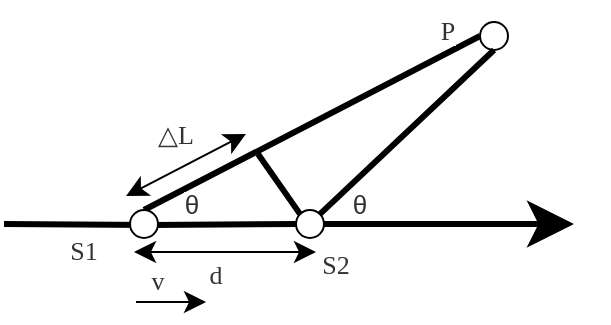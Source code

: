 <mxfile version="15.8.4" type="device"><diagram id="tnncp4Arct7BpLgvyAWL" name="第 1 页"><mxGraphModel dx="474" dy="288" grid="0" gridSize="10" guides="1" tooltips="1" connect="1" arrows="1" fold="1" page="1" pageScale="1" pageWidth="2336" pageHeight="1654" math="0" shadow="0"><root><mxCell id="0"/><mxCell id="1" parent="0"/><mxCell id="k9M7IO-fKU5-3H_aBv5Z-1" value="" style="ellipse;whiteSpace=wrap;html=1;aspect=fixed;" vertex="1" parent="1"><mxGeometry x="572" y="346" width="14" height="14" as="geometry"/></mxCell><mxCell id="k9M7IO-fKU5-3H_aBv5Z-4" style="edgeStyle=orthogonalEdgeStyle;rounded=0;orthogonalLoop=1;jettySize=auto;html=1;exitX=1;exitY=0.5;exitDx=0;exitDy=0;endSize=14;startArrow=none;strokeWidth=3;" edge="1" parent="1" source="k9M7IO-fKU5-3H_aBv5Z-8"><mxGeometry relative="1" as="geometry"><mxPoint x="619" y="447" as="targetPoint"/><mxPoint x="334" y="447" as="sourcePoint"/></mxGeometry></mxCell><mxCell id="k9M7IO-fKU5-3H_aBv5Z-8" value="" style="ellipse;whiteSpace=wrap;html=1;aspect=fixed;" vertex="1" parent="1"><mxGeometry x="480" y="440" width="14" height="14" as="geometry"/></mxCell><mxCell id="k9M7IO-fKU5-3H_aBv5Z-9" value="" style="edgeStyle=orthogonalEdgeStyle;rounded=0;orthogonalLoop=1;jettySize=auto;html=1;exitX=1;exitY=0.5;exitDx=0;exitDy=0;endSize=14;endArrow=none;strokeWidth=3;" edge="1" parent="1" target="k9M7IO-fKU5-3H_aBv5Z-8"><mxGeometry relative="1" as="geometry"><mxPoint x="619" y="447" as="targetPoint"/><mxPoint x="334.0" y="447" as="sourcePoint"/></mxGeometry></mxCell><mxCell id="k9M7IO-fKU5-3H_aBv5Z-11" value="" style="endArrow=none;html=1;rounded=0;endSize=14;strokeWidth=3;entryX=0;entryY=0.5;entryDx=0;entryDy=0;" edge="1" parent="1" target="k9M7IO-fKU5-3H_aBv5Z-1"><mxGeometry width="50" height="50" relative="1" as="geometry"><mxPoint x="404" y="440" as="sourcePoint"/><mxPoint x="535" y="357" as="targetPoint"/></mxGeometry></mxCell><mxCell id="k9M7IO-fKU5-3H_aBv5Z-12" value="" style="endArrow=none;html=1;rounded=0;endSize=14;entryX=0.5;entryY=1;entryDx=0;entryDy=0;strokeWidth=3;exitX=1;exitY=0;exitDx=0;exitDy=0;" edge="1" parent="1" source="k9M7IO-fKU5-3H_aBv5Z-8" target="k9M7IO-fKU5-3H_aBv5Z-1"><mxGeometry width="50" height="50" relative="1" as="geometry"><mxPoint x="513" y="439" as="sourcePoint"/><mxPoint x="545" y="367" as="targetPoint"/></mxGeometry></mxCell><mxCell id="k9M7IO-fKU5-3H_aBv5Z-6" value="" style="ellipse;whiteSpace=wrap;html=1;aspect=fixed;" vertex="1" parent="1"><mxGeometry x="397" y="440" width="14" height="14" as="geometry"/></mxCell><mxCell id="k9M7IO-fKU5-3H_aBv5Z-13" value="&lt;span style=&quot;color: rgb(51 , 51 , 51) ; background-color: rgb(255 , 255 , 255)&quot;&gt;&lt;font style=&quot;font-size: 13px&quot;&gt;θ&lt;/font&gt;&lt;/span&gt;" style="text;html=1;strokeColor=none;fillColor=none;align=center;verticalAlign=middle;whiteSpace=wrap;rounded=0;" vertex="1" parent="1"><mxGeometry x="398" y="422" width="60" height="30" as="geometry"/></mxCell><mxCell id="k9M7IO-fKU5-3H_aBv5Z-14" value="" style="endArrow=none;html=1;rounded=0;fontSize=13;endSize=14;entryX=0;entryY=0;entryDx=0;entryDy=0;strokeWidth=3;" edge="1" parent="1" target="k9M7IO-fKU5-3H_aBv5Z-8"><mxGeometry width="50" height="50" relative="1" as="geometry"><mxPoint x="461" y="412" as="sourcePoint"/><mxPoint x="490" y="454" as="targetPoint"/></mxGeometry></mxCell><mxCell id="k9M7IO-fKU5-3H_aBv5Z-15" value="" style="endArrow=classic;startArrow=classic;html=1;rounded=0;fontSize=13;endSize=8;strokeWidth=1;jumpSize=3;startSize=8;" edge="1" parent="1"><mxGeometry width="50" height="50" relative="1" as="geometry"><mxPoint x="399" y="461" as="sourcePoint"/><mxPoint x="490" y="461" as="targetPoint"/></mxGeometry></mxCell><mxCell id="k9M7IO-fKU5-3H_aBv5Z-16" value="&lt;font color=&quot;#333333&quot; face=&quot;Times New Roman&quot;&gt;&lt;span style=&quot;font-size: 13px ; background-color: rgb(255 , 255 , 255)&quot;&gt;d&lt;/span&gt;&lt;/font&gt;" style="text;html=1;strokeColor=none;fillColor=none;align=center;verticalAlign=middle;whiteSpace=wrap;rounded=0;" vertex="1" parent="1"><mxGeometry x="410" y="457" width="60" height="30" as="geometry"/></mxCell><mxCell id="k9M7IO-fKU5-3H_aBv5Z-17" value="" style="endArrow=classic;html=1;rounded=0;fontFamily=Times New Roman;fontSize=13;startSize=8;endSize=8;strokeWidth=1;jumpSize=3;" edge="1" parent="1"><mxGeometry width="50" height="50" relative="1" as="geometry"><mxPoint x="400" y="486" as="sourcePoint"/><mxPoint x="435" y="486" as="targetPoint"/></mxGeometry></mxCell><mxCell id="k9M7IO-fKU5-3H_aBv5Z-18" value="&lt;font color=&quot;#333333&quot; face=&quot;Times New Roman&quot;&gt;&lt;span style=&quot;font-size: 13px ; background-color: rgb(255 , 255 , 255)&quot;&gt;v&lt;/span&gt;&lt;/font&gt;" style="text;html=1;strokeColor=none;fillColor=none;align=center;verticalAlign=middle;whiteSpace=wrap;rounded=0;" vertex="1" parent="1"><mxGeometry x="381" y="460" width="60" height="30" as="geometry"/></mxCell><mxCell id="k9M7IO-fKU5-3H_aBv5Z-20" value="" style="endArrow=classic;startArrow=classic;html=1;rounded=0;fontFamily=Times New Roman;fontSize=13;startSize=8;endSize=8;strokeWidth=1;jumpSize=3;" edge="1" parent="1"><mxGeometry width="50" height="50" relative="1" as="geometry"><mxPoint x="395" y="433" as="sourcePoint"/><mxPoint x="455" y="402" as="targetPoint"/></mxGeometry></mxCell><mxCell id="k9M7IO-fKU5-3H_aBv5Z-21" value="&lt;font color=&quot;#333333&quot; face=&quot;Times New Roman&quot;&gt;&lt;span style=&quot;font-size: 13px ; background-color: rgb(255 , 255 , 255)&quot;&gt;△L&lt;/span&gt;&lt;/font&gt;" style="text;html=1;strokeColor=none;fillColor=none;align=center;verticalAlign=middle;whiteSpace=wrap;rounded=0;" vertex="1" parent="1"><mxGeometry x="390" y="387" width="60" height="30" as="geometry"/></mxCell><mxCell id="k9M7IO-fKU5-3H_aBv5Z-22" value="&lt;font color=&quot;#333333&quot; face=&quot;Times New Roman&quot;&gt;&lt;span style=&quot;font-size: 13px ; background-color: rgb(255 , 255 , 255)&quot;&gt;P&lt;/span&gt;&lt;/font&gt;" style="text;html=1;strokeColor=none;fillColor=none;align=center;verticalAlign=middle;whiteSpace=wrap;rounded=0;" vertex="1" parent="1"><mxGeometry x="526" y="335" width="60" height="30" as="geometry"/></mxCell><mxCell id="k9M7IO-fKU5-3H_aBv5Z-23" value="&lt;font color=&quot;#333333&quot; face=&quot;Times New Roman&quot;&gt;&lt;span style=&quot;font-size: 13px ; background-color: rgb(255 , 255 , 255)&quot;&gt;S1&lt;/span&gt;&lt;/font&gt;" style="text;html=1;strokeColor=none;fillColor=none;align=center;verticalAlign=middle;whiteSpace=wrap;rounded=0;" vertex="1" parent="1"><mxGeometry x="344" y="445" width="60" height="30" as="geometry"/></mxCell><mxCell id="k9M7IO-fKU5-3H_aBv5Z-24" value="&lt;font color=&quot;#333333&quot; face=&quot;Times New Roman&quot;&gt;&lt;span style=&quot;font-size: 13px ; background-color: rgb(255 , 255 , 255)&quot;&gt;S2&lt;/span&gt;&lt;/font&gt;" style="text;html=1;strokeColor=none;fillColor=none;align=center;verticalAlign=middle;whiteSpace=wrap;rounded=0;" vertex="1" parent="1"><mxGeometry x="470" y="452" width="60" height="30" as="geometry"/></mxCell><mxCell id="k9M7IO-fKU5-3H_aBv5Z-25" value="&lt;span style=&quot;color: rgb(51 , 51 , 51) ; background-color: rgb(255 , 255 , 255)&quot;&gt;&lt;font style=&quot;font-size: 13px&quot;&gt;θ&lt;/font&gt;&lt;/span&gt;" style="text;html=1;strokeColor=none;fillColor=none;align=center;verticalAlign=middle;whiteSpace=wrap;rounded=0;" vertex="1" parent="1"><mxGeometry x="482" y="422" width="60" height="30" as="geometry"/></mxCell></root></mxGraphModel></diagram></mxfile>